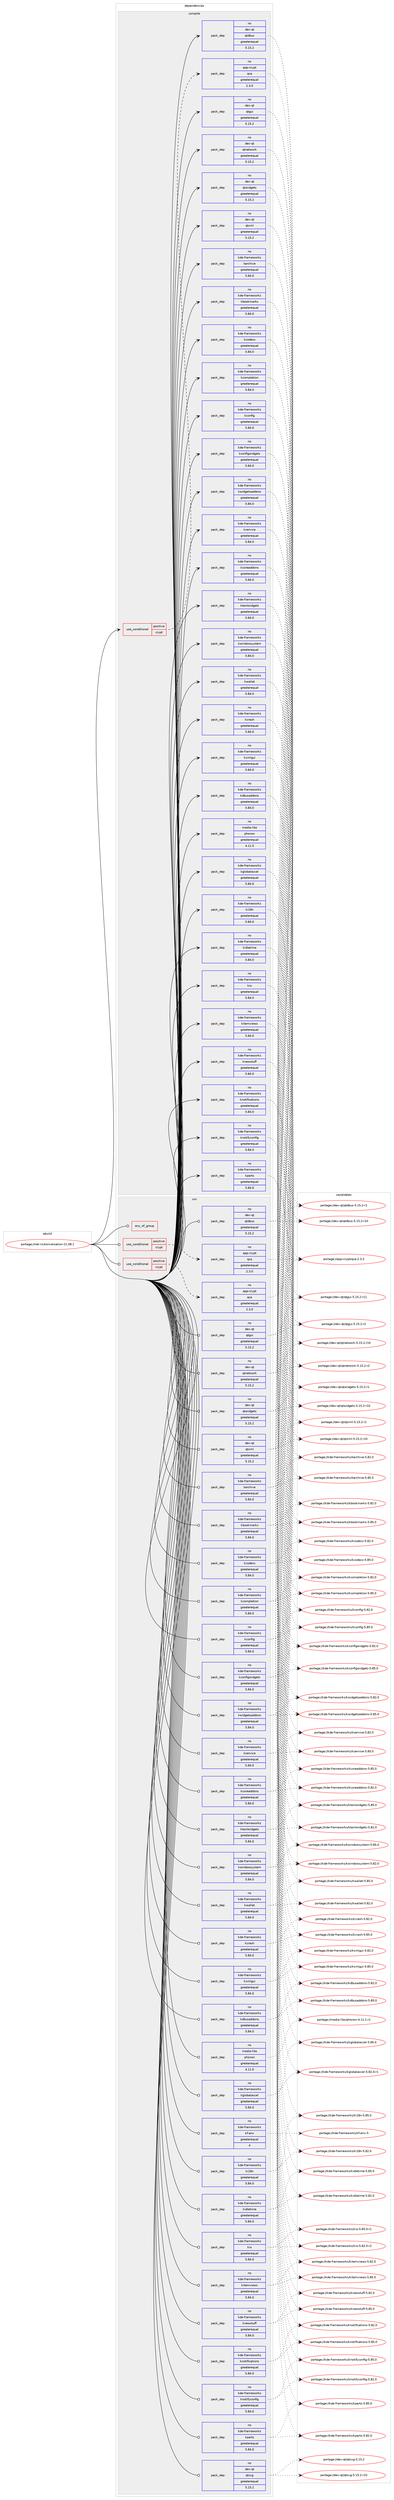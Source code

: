 digraph prolog {

# *************
# Graph options
# *************

newrank=true;
concentrate=true;
compound=true;
graph [rankdir=LR,fontname=Helvetica,fontsize=10,ranksep=1.5];#, ranksep=2.5, nodesep=0.2];
edge  [arrowhead=vee];
node  [fontname=Helvetica,fontsize=10];

# **********
# The ebuild
# **********

subgraph cluster_leftcol {
color=gray;
rank=same;
label=<<i>ebuild</i>>;
id [label="portage://net-irc/konversation-21.08.1", color=red, width=4, href="../net-irc/konversation-21.08.1.svg"];
}

# ****************
# The dependencies
# ****************

subgraph cluster_midcol {
color=gray;
label=<<i>dependencies</i>>;
subgraph cluster_compile {
fillcolor="#eeeeee";
style=filled;
label=<<i>compile</i>>;
subgraph cond23 {
dependency73 [label=<<TABLE BORDER="0" CELLBORDER="1" CELLSPACING="0" CELLPADDING="4"><TR><TD ROWSPAN="3" CELLPADDING="10">use_conditional</TD></TR><TR><TD>positive</TD></TR><TR><TD>crypt</TD></TR></TABLE>>, shape=none, color=red];
subgraph pack50 {
dependency74 [label=<<TABLE BORDER="0" CELLBORDER="1" CELLSPACING="0" CELLPADDING="4" WIDTH="220"><TR><TD ROWSPAN="6" CELLPADDING="30">pack_dep</TD></TR><TR><TD WIDTH="110">no</TD></TR><TR><TD>app-crypt</TD></TR><TR><TD>qca</TD></TR><TR><TD>greaterequal</TD></TR><TR><TD>2.3.0</TD></TR></TABLE>>, shape=none, color=blue];
}
dependency73:e -> dependency74:w [weight=20,style="dashed",arrowhead="vee"];
}
id:e -> dependency73:w [weight=20,style="solid",arrowhead="vee"];
# *** BEGIN UNKNOWN DEPENDENCY TYPE (TODO) ***
# id -> package_dependency(portage://net-irc/konversation-21.08.1,install,no,dev-qt,qtcore,none,[,,],[slot(5)],[])
# *** END UNKNOWN DEPENDENCY TYPE (TODO) ***

subgraph pack51 {
dependency75 [label=<<TABLE BORDER="0" CELLBORDER="1" CELLSPACING="0" CELLPADDING="4" WIDTH="220"><TR><TD ROWSPAN="6" CELLPADDING="30">pack_dep</TD></TR><TR><TD WIDTH="110">no</TD></TR><TR><TD>dev-qt</TD></TR><TR><TD>qtdbus</TD></TR><TR><TD>greaterequal</TD></TR><TR><TD>5.15.2</TD></TR></TABLE>>, shape=none, color=blue];
}
id:e -> dependency75:w [weight=20,style="solid",arrowhead="vee"];
subgraph pack52 {
dependency76 [label=<<TABLE BORDER="0" CELLBORDER="1" CELLSPACING="0" CELLPADDING="4" WIDTH="220"><TR><TD ROWSPAN="6" CELLPADDING="30">pack_dep</TD></TR><TR><TD WIDTH="110">no</TD></TR><TR><TD>dev-qt</TD></TR><TR><TD>qtgui</TD></TR><TR><TD>greaterequal</TD></TR><TR><TD>5.15.2</TD></TR></TABLE>>, shape=none, color=blue];
}
id:e -> dependency76:w [weight=20,style="solid",arrowhead="vee"];
subgraph pack53 {
dependency77 [label=<<TABLE BORDER="0" CELLBORDER="1" CELLSPACING="0" CELLPADDING="4" WIDTH="220"><TR><TD ROWSPAN="6" CELLPADDING="30">pack_dep</TD></TR><TR><TD WIDTH="110">no</TD></TR><TR><TD>dev-qt</TD></TR><TR><TD>qtnetwork</TD></TR><TR><TD>greaterequal</TD></TR><TR><TD>5.15.2</TD></TR></TABLE>>, shape=none, color=blue];
}
id:e -> dependency77:w [weight=20,style="solid",arrowhead="vee"];
subgraph pack54 {
dependency78 [label=<<TABLE BORDER="0" CELLBORDER="1" CELLSPACING="0" CELLPADDING="4" WIDTH="220"><TR><TD ROWSPAN="6" CELLPADDING="30">pack_dep</TD></TR><TR><TD WIDTH="110">no</TD></TR><TR><TD>dev-qt</TD></TR><TR><TD>qtwidgets</TD></TR><TR><TD>greaterequal</TD></TR><TR><TD>5.15.2</TD></TR></TABLE>>, shape=none, color=blue];
}
id:e -> dependency78:w [weight=20,style="solid",arrowhead="vee"];
subgraph pack55 {
dependency79 [label=<<TABLE BORDER="0" CELLBORDER="1" CELLSPACING="0" CELLPADDING="4" WIDTH="220"><TR><TD ROWSPAN="6" CELLPADDING="30">pack_dep</TD></TR><TR><TD WIDTH="110">no</TD></TR><TR><TD>dev-qt</TD></TR><TR><TD>qtxml</TD></TR><TR><TD>greaterequal</TD></TR><TR><TD>5.15.2</TD></TR></TABLE>>, shape=none, color=blue];
}
id:e -> dependency79:w [weight=20,style="solid",arrowhead="vee"];
subgraph pack56 {
dependency80 [label=<<TABLE BORDER="0" CELLBORDER="1" CELLSPACING="0" CELLPADDING="4" WIDTH="220"><TR><TD ROWSPAN="6" CELLPADDING="30">pack_dep</TD></TR><TR><TD WIDTH="110">no</TD></TR><TR><TD>kde-frameworks</TD></TR><TR><TD>karchive</TD></TR><TR><TD>greaterequal</TD></TR><TR><TD>5.84.0</TD></TR></TABLE>>, shape=none, color=blue];
}
id:e -> dependency80:w [weight=20,style="solid",arrowhead="vee"];
subgraph pack57 {
dependency81 [label=<<TABLE BORDER="0" CELLBORDER="1" CELLSPACING="0" CELLPADDING="4" WIDTH="220"><TR><TD ROWSPAN="6" CELLPADDING="30">pack_dep</TD></TR><TR><TD WIDTH="110">no</TD></TR><TR><TD>kde-frameworks</TD></TR><TR><TD>kbookmarks</TD></TR><TR><TD>greaterequal</TD></TR><TR><TD>5.84.0</TD></TR></TABLE>>, shape=none, color=blue];
}
id:e -> dependency81:w [weight=20,style="solid",arrowhead="vee"];
subgraph pack58 {
dependency82 [label=<<TABLE BORDER="0" CELLBORDER="1" CELLSPACING="0" CELLPADDING="4" WIDTH="220"><TR><TD ROWSPAN="6" CELLPADDING="30">pack_dep</TD></TR><TR><TD WIDTH="110">no</TD></TR><TR><TD>kde-frameworks</TD></TR><TR><TD>kcodecs</TD></TR><TR><TD>greaterequal</TD></TR><TR><TD>5.84.0</TD></TR></TABLE>>, shape=none, color=blue];
}
id:e -> dependency82:w [weight=20,style="solid",arrowhead="vee"];
subgraph pack59 {
dependency83 [label=<<TABLE BORDER="0" CELLBORDER="1" CELLSPACING="0" CELLPADDING="4" WIDTH="220"><TR><TD ROWSPAN="6" CELLPADDING="30">pack_dep</TD></TR><TR><TD WIDTH="110">no</TD></TR><TR><TD>kde-frameworks</TD></TR><TR><TD>kcompletion</TD></TR><TR><TD>greaterequal</TD></TR><TR><TD>5.84.0</TD></TR></TABLE>>, shape=none, color=blue];
}
id:e -> dependency83:w [weight=20,style="solid",arrowhead="vee"];
subgraph pack60 {
dependency84 [label=<<TABLE BORDER="0" CELLBORDER="1" CELLSPACING="0" CELLPADDING="4" WIDTH="220"><TR><TD ROWSPAN="6" CELLPADDING="30">pack_dep</TD></TR><TR><TD WIDTH="110">no</TD></TR><TR><TD>kde-frameworks</TD></TR><TR><TD>kconfig</TD></TR><TR><TD>greaterequal</TD></TR><TR><TD>5.84.0</TD></TR></TABLE>>, shape=none, color=blue];
}
id:e -> dependency84:w [weight=20,style="solid",arrowhead="vee"];
subgraph pack61 {
dependency85 [label=<<TABLE BORDER="0" CELLBORDER="1" CELLSPACING="0" CELLPADDING="4" WIDTH="220"><TR><TD ROWSPAN="6" CELLPADDING="30">pack_dep</TD></TR><TR><TD WIDTH="110">no</TD></TR><TR><TD>kde-frameworks</TD></TR><TR><TD>kconfigwidgets</TD></TR><TR><TD>greaterequal</TD></TR><TR><TD>5.84.0</TD></TR></TABLE>>, shape=none, color=blue];
}
id:e -> dependency85:w [weight=20,style="solid",arrowhead="vee"];
subgraph pack62 {
dependency86 [label=<<TABLE BORDER="0" CELLBORDER="1" CELLSPACING="0" CELLPADDING="4" WIDTH="220"><TR><TD ROWSPAN="6" CELLPADDING="30">pack_dep</TD></TR><TR><TD WIDTH="110">no</TD></TR><TR><TD>kde-frameworks</TD></TR><TR><TD>kcoreaddons</TD></TR><TR><TD>greaterequal</TD></TR><TR><TD>5.84.0</TD></TR></TABLE>>, shape=none, color=blue];
}
id:e -> dependency86:w [weight=20,style="solid",arrowhead="vee"];
subgraph pack63 {
dependency87 [label=<<TABLE BORDER="0" CELLBORDER="1" CELLSPACING="0" CELLPADDING="4" WIDTH="220"><TR><TD ROWSPAN="6" CELLPADDING="30">pack_dep</TD></TR><TR><TD WIDTH="110">no</TD></TR><TR><TD>kde-frameworks</TD></TR><TR><TD>kcrash</TD></TR><TR><TD>greaterequal</TD></TR><TR><TD>5.84.0</TD></TR></TABLE>>, shape=none, color=blue];
}
id:e -> dependency87:w [weight=20,style="solid",arrowhead="vee"];
subgraph pack64 {
dependency88 [label=<<TABLE BORDER="0" CELLBORDER="1" CELLSPACING="0" CELLPADDING="4" WIDTH="220"><TR><TD ROWSPAN="6" CELLPADDING="30">pack_dep</TD></TR><TR><TD WIDTH="110">no</TD></TR><TR><TD>kde-frameworks</TD></TR><TR><TD>kdbusaddons</TD></TR><TR><TD>greaterequal</TD></TR><TR><TD>5.84.0</TD></TR></TABLE>>, shape=none, color=blue];
}
id:e -> dependency88:w [weight=20,style="solid",arrowhead="vee"];
subgraph pack65 {
dependency89 [label=<<TABLE BORDER="0" CELLBORDER="1" CELLSPACING="0" CELLPADDING="4" WIDTH="220"><TR><TD ROWSPAN="6" CELLPADDING="30">pack_dep</TD></TR><TR><TD WIDTH="110">no</TD></TR><TR><TD>kde-frameworks</TD></TR><TR><TD>kglobalaccel</TD></TR><TR><TD>greaterequal</TD></TR><TR><TD>5.84.0</TD></TR></TABLE>>, shape=none, color=blue];
}
id:e -> dependency89:w [weight=20,style="solid",arrowhead="vee"];
subgraph pack66 {
dependency90 [label=<<TABLE BORDER="0" CELLBORDER="1" CELLSPACING="0" CELLPADDING="4" WIDTH="220"><TR><TD ROWSPAN="6" CELLPADDING="30">pack_dep</TD></TR><TR><TD WIDTH="110">no</TD></TR><TR><TD>kde-frameworks</TD></TR><TR><TD>ki18n</TD></TR><TR><TD>greaterequal</TD></TR><TR><TD>5.84.0</TD></TR></TABLE>>, shape=none, color=blue];
}
id:e -> dependency90:w [weight=20,style="solid",arrowhead="vee"];
subgraph pack67 {
dependency91 [label=<<TABLE BORDER="0" CELLBORDER="1" CELLSPACING="0" CELLPADDING="4" WIDTH="220"><TR><TD ROWSPAN="6" CELLPADDING="30">pack_dep</TD></TR><TR><TD WIDTH="110">no</TD></TR><TR><TD>kde-frameworks</TD></TR><TR><TD>kidletime</TD></TR><TR><TD>greaterequal</TD></TR><TR><TD>5.84.0</TD></TR></TABLE>>, shape=none, color=blue];
}
id:e -> dependency91:w [weight=20,style="solid",arrowhead="vee"];
subgraph pack68 {
dependency92 [label=<<TABLE BORDER="0" CELLBORDER="1" CELLSPACING="0" CELLPADDING="4" WIDTH="220"><TR><TD ROWSPAN="6" CELLPADDING="30">pack_dep</TD></TR><TR><TD WIDTH="110">no</TD></TR><TR><TD>kde-frameworks</TD></TR><TR><TD>kio</TD></TR><TR><TD>greaterequal</TD></TR><TR><TD>5.84.0</TD></TR></TABLE>>, shape=none, color=blue];
}
id:e -> dependency92:w [weight=20,style="solid",arrowhead="vee"];
subgraph pack69 {
dependency93 [label=<<TABLE BORDER="0" CELLBORDER="1" CELLSPACING="0" CELLPADDING="4" WIDTH="220"><TR><TD ROWSPAN="6" CELLPADDING="30">pack_dep</TD></TR><TR><TD WIDTH="110">no</TD></TR><TR><TD>kde-frameworks</TD></TR><TR><TD>kitemviews</TD></TR><TR><TD>greaterequal</TD></TR><TR><TD>5.84.0</TD></TR></TABLE>>, shape=none, color=blue];
}
id:e -> dependency93:w [weight=20,style="solid",arrowhead="vee"];
subgraph pack70 {
dependency94 [label=<<TABLE BORDER="0" CELLBORDER="1" CELLSPACING="0" CELLPADDING="4" WIDTH="220"><TR><TD ROWSPAN="6" CELLPADDING="30">pack_dep</TD></TR><TR><TD WIDTH="110">no</TD></TR><TR><TD>kde-frameworks</TD></TR><TR><TD>knewstuff</TD></TR><TR><TD>greaterequal</TD></TR><TR><TD>5.84.0</TD></TR></TABLE>>, shape=none, color=blue];
}
id:e -> dependency94:w [weight=20,style="solid",arrowhead="vee"];
subgraph pack71 {
dependency95 [label=<<TABLE BORDER="0" CELLBORDER="1" CELLSPACING="0" CELLPADDING="4" WIDTH="220"><TR><TD ROWSPAN="6" CELLPADDING="30">pack_dep</TD></TR><TR><TD WIDTH="110">no</TD></TR><TR><TD>kde-frameworks</TD></TR><TR><TD>knotifications</TD></TR><TR><TD>greaterequal</TD></TR><TR><TD>5.84.0</TD></TR></TABLE>>, shape=none, color=blue];
}
id:e -> dependency95:w [weight=20,style="solid",arrowhead="vee"];
subgraph pack72 {
dependency96 [label=<<TABLE BORDER="0" CELLBORDER="1" CELLSPACING="0" CELLPADDING="4" WIDTH="220"><TR><TD ROWSPAN="6" CELLPADDING="30">pack_dep</TD></TR><TR><TD WIDTH="110">no</TD></TR><TR><TD>kde-frameworks</TD></TR><TR><TD>knotifyconfig</TD></TR><TR><TD>greaterequal</TD></TR><TR><TD>5.84.0</TD></TR></TABLE>>, shape=none, color=blue];
}
id:e -> dependency96:w [weight=20,style="solid",arrowhead="vee"];
subgraph pack73 {
dependency97 [label=<<TABLE BORDER="0" CELLBORDER="1" CELLSPACING="0" CELLPADDING="4" WIDTH="220"><TR><TD ROWSPAN="6" CELLPADDING="30">pack_dep</TD></TR><TR><TD WIDTH="110">no</TD></TR><TR><TD>kde-frameworks</TD></TR><TR><TD>kparts</TD></TR><TR><TD>greaterequal</TD></TR><TR><TD>5.84.0</TD></TR></TABLE>>, shape=none, color=blue];
}
id:e -> dependency97:w [weight=20,style="solid",arrowhead="vee"];
subgraph pack74 {
dependency98 [label=<<TABLE BORDER="0" CELLBORDER="1" CELLSPACING="0" CELLPADDING="4" WIDTH="220"><TR><TD ROWSPAN="6" CELLPADDING="30">pack_dep</TD></TR><TR><TD WIDTH="110">no</TD></TR><TR><TD>kde-frameworks</TD></TR><TR><TD>kservice</TD></TR><TR><TD>greaterequal</TD></TR><TR><TD>5.84.0</TD></TR></TABLE>>, shape=none, color=blue];
}
id:e -> dependency98:w [weight=20,style="solid",arrowhead="vee"];
subgraph pack75 {
dependency99 [label=<<TABLE BORDER="0" CELLBORDER="1" CELLSPACING="0" CELLPADDING="4" WIDTH="220"><TR><TD ROWSPAN="6" CELLPADDING="30">pack_dep</TD></TR><TR><TD WIDTH="110">no</TD></TR><TR><TD>kde-frameworks</TD></TR><TR><TD>ktextwidgets</TD></TR><TR><TD>greaterequal</TD></TR><TR><TD>5.84.0</TD></TR></TABLE>>, shape=none, color=blue];
}
id:e -> dependency99:w [weight=20,style="solid",arrowhead="vee"];
subgraph pack76 {
dependency100 [label=<<TABLE BORDER="0" CELLBORDER="1" CELLSPACING="0" CELLPADDING="4" WIDTH="220"><TR><TD ROWSPAN="6" CELLPADDING="30">pack_dep</TD></TR><TR><TD WIDTH="110">no</TD></TR><TR><TD>kde-frameworks</TD></TR><TR><TD>kwallet</TD></TR><TR><TD>greaterequal</TD></TR><TR><TD>5.84.0</TD></TR></TABLE>>, shape=none, color=blue];
}
id:e -> dependency100:w [weight=20,style="solid",arrowhead="vee"];
subgraph pack77 {
dependency101 [label=<<TABLE BORDER="0" CELLBORDER="1" CELLSPACING="0" CELLPADDING="4" WIDTH="220"><TR><TD ROWSPAN="6" CELLPADDING="30">pack_dep</TD></TR><TR><TD WIDTH="110">no</TD></TR><TR><TD>kde-frameworks</TD></TR><TR><TD>kwidgetsaddons</TD></TR><TR><TD>greaterequal</TD></TR><TR><TD>5.84.0</TD></TR></TABLE>>, shape=none, color=blue];
}
id:e -> dependency101:w [weight=20,style="solid",arrowhead="vee"];
subgraph pack78 {
dependency102 [label=<<TABLE BORDER="0" CELLBORDER="1" CELLSPACING="0" CELLPADDING="4" WIDTH="220"><TR><TD ROWSPAN="6" CELLPADDING="30">pack_dep</TD></TR><TR><TD WIDTH="110">no</TD></TR><TR><TD>kde-frameworks</TD></TR><TR><TD>kwindowsystem</TD></TR><TR><TD>greaterequal</TD></TR><TR><TD>5.84.0</TD></TR></TABLE>>, shape=none, color=blue];
}
id:e -> dependency102:w [weight=20,style="solid",arrowhead="vee"];
subgraph pack79 {
dependency103 [label=<<TABLE BORDER="0" CELLBORDER="1" CELLSPACING="0" CELLPADDING="4" WIDTH="220"><TR><TD ROWSPAN="6" CELLPADDING="30">pack_dep</TD></TR><TR><TD WIDTH="110">no</TD></TR><TR><TD>kde-frameworks</TD></TR><TR><TD>kxmlgui</TD></TR><TR><TD>greaterequal</TD></TR><TR><TD>5.84.0</TD></TR></TABLE>>, shape=none, color=blue];
}
id:e -> dependency103:w [weight=20,style="solid",arrowhead="vee"];
subgraph pack80 {
dependency104 [label=<<TABLE BORDER="0" CELLBORDER="1" CELLSPACING="0" CELLPADDING="4" WIDTH="220"><TR><TD ROWSPAN="6" CELLPADDING="30">pack_dep</TD></TR><TR><TD WIDTH="110">no</TD></TR><TR><TD>media-libs</TD></TR><TR><TD>phonon</TD></TR><TR><TD>greaterequal</TD></TR><TR><TD>4.11.0</TD></TR></TABLE>>, shape=none, color=blue];
}
id:e -> dependency104:w [weight=20,style="solid",arrowhead="vee"];
}
subgraph cluster_compileandrun {
fillcolor="#eeeeee";
style=filled;
label=<<i>compile and run</i>>;
}
subgraph cluster_run {
fillcolor="#eeeeee";
style=filled;
label=<<i>run</i>>;
subgraph any2 {
dependency105 [label=<<TABLE BORDER="0" CELLBORDER="1" CELLSPACING="0" CELLPADDING="4"><TR><TD CELLPADDING="10">any_of_group</TD></TR></TABLE>>, shape=none, color=red];# *** BEGIN UNKNOWN DEPENDENCY TYPE (TODO) ***
# dependency105 -> package_dependency(portage://net-irc/konversation-21.08.1,run,no,kde-frameworks,breeze-icons,none,[,,],any_different_slot,[])
# *** END UNKNOWN DEPENDENCY TYPE (TODO) ***

# *** BEGIN UNKNOWN DEPENDENCY TYPE (TODO) ***
# dependency105 -> package_dependency(portage://net-irc/konversation-21.08.1,run,no,kde-frameworks,oxygen-icons,none,[,,],any_different_slot,[])
# *** END UNKNOWN DEPENDENCY TYPE (TODO) ***

}
id:e -> dependency105:w [weight=20,style="solid",arrowhead="odot"];
subgraph cond24 {
dependency106 [label=<<TABLE BORDER="0" CELLBORDER="1" CELLSPACING="0" CELLPADDING="4"><TR><TD ROWSPAN="3" CELLPADDING="10">use_conditional</TD></TR><TR><TD>positive</TD></TR><TR><TD>crypt</TD></TR></TABLE>>, shape=none, color=red];
subgraph pack81 {
dependency107 [label=<<TABLE BORDER="0" CELLBORDER="1" CELLSPACING="0" CELLPADDING="4" WIDTH="220"><TR><TD ROWSPAN="6" CELLPADDING="30">pack_dep</TD></TR><TR><TD WIDTH="110">no</TD></TR><TR><TD>app-crypt</TD></TR><TR><TD>qca</TD></TR><TR><TD>greaterequal</TD></TR><TR><TD>2.3.0</TD></TR></TABLE>>, shape=none, color=blue];
}
dependency106:e -> dependency107:w [weight=20,style="dashed",arrowhead="vee"];
}
id:e -> dependency106:w [weight=20,style="solid",arrowhead="odot"];
subgraph cond25 {
dependency108 [label=<<TABLE BORDER="0" CELLBORDER="1" CELLSPACING="0" CELLPADDING="4"><TR><TD ROWSPAN="3" CELLPADDING="10">use_conditional</TD></TR><TR><TD>positive</TD></TR><TR><TD>crypt</TD></TR></TABLE>>, shape=none, color=red];
subgraph pack82 {
dependency109 [label=<<TABLE BORDER="0" CELLBORDER="1" CELLSPACING="0" CELLPADDING="4" WIDTH="220"><TR><TD ROWSPAN="6" CELLPADDING="30">pack_dep</TD></TR><TR><TD WIDTH="110">no</TD></TR><TR><TD>app-crypt</TD></TR><TR><TD>qca</TD></TR><TR><TD>greaterequal</TD></TR><TR><TD>2.3.0</TD></TR></TABLE>>, shape=none, color=blue];
}
dependency108:e -> dependency109:w [weight=20,style="dashed",arrowhead="vee"];
}
id:e -> dependency108:w [weight=20,style="solid",arrowhead="odot"];
# *** BEGIN UNKNOWN DEPENDENCY TYPE (TODO) ***
# id -> package_dependency(portage://net-irc/konversation-21.08.1,run,no,dev-qt,qtcore,none,[,,],[slot(5)],[])
# *** END UNKNOWN DEPENDENCY TYPE (TODO) ***

subgraph pack83 {
dependency110 [label=<<TABLE BORDER="0" CELLBORDER="1" CELLSPACING="0" CELLPADDING="4" WIDTH="220"><TR><TD ROWSPAN="6" CELLPADDING="30">pack_dep</TD></TR><TR><TD WIDTH="110">no</TD></TR><TR><TD>dev-qt</TD></TR><TR><TD>qtdbus</TD></TR><TR><TD>greaterequal</TD></TR><TR><TD>5.15.2</TD></TR></TABLE>>, shape=none, color=blue];
}
id:e -> dependency110:w [weight=20,style="solid",arrowhead="odot"];
subgraph pack84 {
dependency111 [label=<<TABLE BORDER="0" CELLBORDER="1" CELLSPACING="0" CELLPADDING="4" WIDTH="220"><TR><TD ROWSPAN="6" CELLPADDING="30">pack_dep</TD></TR><TR><TD WIDTH="110">no</TD></TR><TR><TD>dev-qt</TD></TR><TR><TD>qtgui</TD></TR><TR><TD>greaterequal</TD></TR><TR><TD>5.15.2</TD></TR></TABLE>>, shape=none, color=blue];
}
id:e -> dependency111:w [weight=20,style="solid",arrowhead="odot"];
subgraph pack85 {
dependency112 [label=<<TABLE BORDER="0" CELLBORDER="1" CELLSPACING="0" CELLPADDING="4" WIDTH="220"><TR><TD ROWSPAN="6" CELLPADDING="30">pack_dep</TD></TR><TR><TD WIDTH="110">no</TD></TR><TR><TD>dev-qt</TD></TR><TR><TD>qtnetwork</TD></TR><TR><TD>greaterequal</TD></TR><TR><TD>5.15.2</TD></TR></TABLE>>, shape=none, color=blue];
}
id:e -> dependency112:w [weight=20,style="solid",arrowhead="odot"];
subgraph pack86 {
dependency113 [label=<<TABLE BORDER="0" CELLBORDER="1" CELLSPACING="0" CELLPADDING="4" WIDTH="220"><TR><TD ROWSPAN="6" CELLPADDING="30">pack_dep</TD></TR><TR><TD WIDTH="110">no</TD></TR><TR><TD>dev-qt</TD></TR><TR><TD>qtsvg</TD></TR><TR><TD>greaterequal</TD></TR><TR><TD>5.15.2</TD></TR></TABLE>>, shape=none, color=blue];
}
id:e -> dependency113:w [weight=20,style="solid",arrowhead="odot"];
subgraph pack87 {
dependency114 [label=<<TABLE BORDER="0" CELLBORDER="1" CELLSPACING="0" CELLPADDING="4" WIDTH="220"><TR><TD ROWSPAN="6" CELLPADDING="30">pack_dep</TD></TR><TR><TD WIDTH="110">no</TD></TR><TR><TD>dev-qt</TD></TR><TR><TD>qtwidgets</TD></TR><TR><TD>greaterequal</TD></TR><TR><TD>5.15.2</TD></TR></TABLE>>, shape=none, color=blue];
}
id:e -> dependency114:w [weight=20,style="solid",arrowhead="odot"];
subgraph pack88 {
dependency115 [label=<<TABLE BORDER="0" CELLBORDER="1" CELLSPACING="0" CELLPADDING="4" WIDTH="220"><TR><TD ROWSPAN="6" CELLPADDING="30">pack_dep</TD></TR><TR><TD WIDTH="110">no</TD></TR><TR><TD>dev-qt</TD></TR><TR><TD>qtxml</TD></TR><TR><TD>greaterequal</TD></TR><TR><TD>5.15.2</TD></TR></TABLE>>, shape=none, color=blue];
}
id:e -> dependency115:w [weight=20,style="solid",arrowhead="odot"];
subgraph pack89 {
dependency116 [label=<<TABLE BORDER="0" CELLBORDER="1" CELLSPACING="0" CELLPADDING="4" WIDTH="220"><TR><TD ROWSPAN="6" CELLPADDING="30">pack_dep</TD></TR><TR><TD WIDTH="110">no</TD></TR><TR><TD>kde-frameworks</TD></TR><TR><TD>karchive</TD></TR><TR><TD>greaterequal</TD></TR><TR><TD>5.84.0</TD></TR></TABLE>>, shape=none, color=blue];
}
id:e -> dependency116:w [weight=20,style="solid",arrowhead="odot"];
subgraph pack90 {
dependency117 [label=<<TABLE BORDER="0" CELLBORDER="1" CELLSPACING="0" CELLPADDING="4" WIDTH="220"><TR><TD ROWSPAN="6" CELLPADDING="30">pack_dep</TD></TR><TR><TD WIDTH="110">no</TD></TR><TR><TD>kde-frameworks</TD></TR><TR><TD>kbookmarks</TD></TR><TR><TD>greaterequal</TD></TR><TR><TD>5.84.0</TD></TR></TABLE>>, shape=none, color=blue];
}
id:e -> dependency117:w [weight=20,style="solid",arrowhead="odot"];
subgraph pack91 {
dependency118 [label=<<TABLE BORDER="0" CELLBORDER="1" CELLSPACING="0" CELLPADDING="4" WIDTH="220"><TR><TD ROWSPAN="6" CELLPADDING="30">pack_dep</TD></TR><TR><TD WIDTH="110">no</TD></TR><TR><TD>kde-frameworks</TD></TR><TR><TD>kcodecs</TD></TR><TR><TD>greaterequal</TD></TR><TR><TD>5.84.0</TD></TR></TABLE>>, shape=none, color=blue];
}
id:e -> dependency118:w [weight=20,style="solid",arrowhead="odot"];
subgraph pack92 {
dependency119 [label=<<TABLE BORDER="0" CELLBORDER="1" CELLSPACING="0" CELLPADDING="4" WIDTH="220"><TR><TD ROWSPAN="6" CELLPADDING="30">pack_dep</TD></TR><TR><TD WIDTH="110">no</TD></TR><TR><TD>kde-frameworks</TD></TR><TR><TD>kcompletion</TD></TR><TR><TD>greaterequal</TD></TR><TR><TD>5.84.0</TD></TR></TABLE>>, shape=none, color=blue];
}
id:e -> dependency119:w [weight=20,style="solid",arrowhead="odot"];
subgraph pack93 {
dependency120 [label=<<TABLE BORDER="0" CELLBORDER="1" CELLSPACING="0" CELLPADDING="4" WIDTH="220"><TR><TD ROWSPAN="6" CELLPADDING="30">pack_dep</TD></TR><TR><TD WIDTH="110">no</TD></TR><TR><TD>kde-frameworks</TD></TR><TR><TD>kconfig</TD></TR><TR><TD>greaterequal</TD></TR><TR><TD>5.84.0</TD></TR></TABLE>>, shape=none, color=blue];
}
id:e -> dependency120:w [weight=20,style="solid",arrowhead="odot"];
subgraph pack94 {
dependency121 [label=<<TABLE BORDER="0" CELLBORDER="1" CELLSPACING="0" CELLPADDING="4" WIDTH="220"><TR><TD ROWSPAN="6" CELLPADDING="30">pack_dep</TD></TR><TR><TD WIDTH="110">no</TD></TR><TR><TD>kde-frameworks</TD></TR><TR><TD>kconfigwidgets</TD></TR><TR><TD>greaterequal</TD></TR><TR><TD>5.84.0</TD></TR></TABLE>>, shape=none, color=blue];
}
id:e -> dependency121:w [weight=20,style="solid",arrowhead="odot"];
subgraph pack95 {
dependency122 [label=<<TABLE BORDER="0" CELLBORDER="1" CELLSPACING="0" CELLPADDING="4" WIDTH="220"><TR><TD ROWSPAN="6" CELLPADDING="30">pack_dep</TD></TR><TR><TD WIDTH="110">no</TD></TR><TR><TD>kde-frameworks</TD></TR><TR><TD>kcoreaddons</TD></TR><TR><TD>greaterequal</TD></TR><TR><TD>5.84.0</TD></TR></TABLE>>, shape=none, color=blue];
}
id:e -> dependency122:w [weight=20,style="solid",arrowhead="odot"];
subgraph pack96 {
dependency123 [label=<<TABLE BORDER="0" CELLBORDER="1" CELLSPACING="0" CELLPADDING="4" WIDTH="220"><TR><TD ROWSPAN="6" CELLPADDING="30">pack_dep</TD></TR><TR><TD WIDTH="110">no</TD></TR><TR><TD>kde-frameworks</TD></TR><TR><TD>kcrash</TD></TR><TR><TD>greaterequal</TD></TR><TR><TD>5.84.0</TD></TR></TABLE>>, shape=none, color=blue];
}
id:e -> dependency123:w [weight=20,style="solid",arrowhead="odot"];
subgraph pack97 {
dependency124 [label=<<TABLE BORDER="0" CELLBORDER="1" CELLSPACING="0" CELLPADDING="4" WIDTH="220"><TR><TD ROWSPAN="6" CELLPADDING="30">pack_dep</TD></TR><TR><TD WIDTH="110">no</TD></TR><TR><TD>kde-frameworks</TD></TR><TR><TD>kdbusaddons</TD></TR><TR><TD>greaterequal</TD></TR><TR><TD>5.84.0</TD></TR></TABLE>>, shape=none, color=blue];
}
id:e -> dependency124:w [weight=20,style="solid",arrowhead="odot"];
subgraph pack98 {
dependency125 [label=<<TABLE BORDER="0" CELLBORDER="1" CELLSPACING="0" CELLPADDING="4" WIDTH="220"><TR><TD ROWSPAN="6" CELLPADDING="30">pack_dep</TD></TR><TR><TD WIDTH="110">no</TD></TR><TR><TD>kde-frameworks</TD></TR><TR><TD>kf-env</TD></TR><TR><TD>greaterequal</TD></TR><TR><TD>4</TD></TR></TABLE>>, shape=none, color=blue];
}
id:e -> dependency125:w [weight=20,style="solid",arrowhead="odot"];
subgraph pack99 {
dependency126 [label=<<TABLE BORDER="0" CELLBORDER="1" CELLSPACING="0" CELLPADDING="4" WIDTH="220"><TR><TD ROWSPAN="6" CELLPADDING="30">pack_dep</TD></TR><TR><TD WIDTH="110">no</TD></TR><TR><TD>kde-frameworks</TD></TR><TR><TD>kglobalaccel</TD></TR><TR><TD>greaterequal</TD></TR><TR><TD>5.84.0</TD></TR></TABLE>>, shape=none, color=blue];
}
id:e -> dependency126:w [weight=20,style="solid",arrowhead="odot"];
subgraph pack100 {
dependency127 [label=<<TABLE BORDER="0" CELLBORDER="1" CELLSPACING="0" CELLPADDING="4" WIDTH="220"><TR><TD ROWSPAN="6" CELLPADDING="30">pack_dep</TD></TR><TR><TD WIDTH="110">no</TD></TR><TR><TD>kde-frameworks</TD></TR><TR><TD>ki18n</TD></TR><TR><TD>greaterequal</TD></TR><TR><TD>5.84.0</TD></TR></TABLE>>, shape=none, color=blue];
}
id:e -> dependency127:w [weight=20,style="solid",arrowhead="odot"];
subgraph pack101 {
dependency128 [label=<<TABLE BORDER="0" CELLBORDER="1" CELLSPACING="0" CELLPADDING="4" WIDTH="220"><TR><TD ROWSPAN="6" CELLPADDING="30">pack_dep</TD></TR><TR><TD WIDTH="110">no</TD></TR><TR><TD>kde-frameworks</TD></TR><TR><TD>kidletime</TD></TR><TR><TD>greaterequal</TD></TR><TR><TD>5.84.0</TD></TR></TABLE>>, shape=none, color=blue];
}
id:e -> dependency128:w [weight=20,style="solid",arrowhead="odot"];
subgraph pack102 {
dependency129 [label=<<TABLE BORDER="0" CELLBORDER="1" CELLSPACING="0" CELLPADDING="4" WIDTH="220"><TR><TD ROWSPAN="6" CELLPADDING="30">pack_dep</TD></TR><TR><TD WIDTH="110">no</TD></TR><TR><TD>kde-frameworks</TD></TR><TR><TD>kio</TD></TR><TR><TD>greaterequal</TD></TR><TR><TD>5.84.0</TD></TR></TABLE>>, shape=none, color=blue];
}
id:e -> dependency129:w [weight=20,style="solid",arrowhead="odot"];
subgraph pack103 {
dependency130 [label=<<TABLE BORDER="0" CELLBORDER="1" CELLSPACING="0" CELLPADDING="4" WIDTH="220"><TR><TD ROWSPAN="6" CELLPADDING="30">pack_dep</TD></TR><TR><TD WIDTH="110">no</TD></TR><TR><TD>kde-frameworks</TD></TR><TR><TD>kitemviews</TD></TR><TR><TD>greaterequal</TD></TR><TR><TD>5.84.0</TD></TR></TABLE>>, shape=none, color=blue];
}
id:e -> dependency130:w [weight=20,style="solid",arrowhead="odot"];
subgraph pack104 {
dependency131 [label=<<TABLE BORDER="0" CELLBORDER="1" CELLSPACING="0" CELLPADDING="4" WIDTH="220"><TR><TD ROWSPAN="6" CELLPADDING="30">pack_dep</TD></TR><TR><TD WIDTH="110">no</TD></TR><TR><TD>kde-frameworks</TD></TR><TR><TD>knewstuff</TD></TR><TR><TD>greaterequal</TD></TR><TR><TD>5.84.0</TD></TR></TABLE>>, shape=none, color=blue];
}
id:e -> dependency131:w [weight=20,style="solid",arrowhead="odot"];
subgraph pack105 {
dependency132 [label=<<TABLE BORDER="0" CELLBORDER="1" CELLSPACING="0" CELLPADDING="4" WIDTH="220"><TR><TD ROWSPAN="6" CELLPADDING="30">pack_dep</TD></TR><TR><TD WIDTH="110">no</TD></TR><TR><TD>kde-frameworks</TD></TR><TR><TD>knotifications</TD></TR><TR><TD>greaterequal</TD></TR><TR><TD>5.84.0</TD></TR></TABLE>>, shape=none, color=blue];
}
id:e -> dependency132:w [weight=20,style="solid",arrowhead="odot"];
subgraph pack106 {
dependency133 [label=<<TABLE BORDER="0" CELLBORDER="1" CELLSPACING="0" CELLPADDING="4" WIDTH="220"><TR><TD ROWSPAN="6" CELLPADDING="30">pack_dep</TD></TR><TR><TD WIDTH="110">no</TD></TR><TR><TD>kde-frameworks</TD></TR><TR><TD>knotifyconfig</TD></TR><TR><TD>greaterequal</TD></TR><TR><TD>5.84.0</TD></TR></TABLE>>, shape=none, color=blue];
}
id:e -> dependency133:w [weight=20,style="solid",arrowhead="odot"];
subgraph pack107 {
dependency134 [label=<<TABLE BORDER="0" CELLBORDER="1" CELLSPACING="0" CELLPADDING="4" WIDTH="220"><TR><TD ROWSPAN="6" CELLPADDING="30">pack_dep</TD></TR><TR><TD WIDTH="110">no</TD></TR><TR><TD>kde-frameworks</TD></TR><TR><TD>kparts</TD></TR><TR><TD>greaterequal</TD></TR><TR><TD>5.84.0</TD></TR></TABLE>>, shape=none, color=blue];
}
id:e -> dependency134:w [weight=20,style="solid",arrowhead="odot"];
subgraph pack108 {
dependency135 [label=<<TABLE BORDER="0" CELLBORDER="1" CELLSPACING="0" CELLPADDING="4" WIDTH="220"><TR><TD ROWSPAN="6" CELLPADDING="30">pack_dep</TD></TR><TR><TD WIDTH="110">no</TD></TR><TR><TD>kde-frameworks</TD></TR><TR><TD>kservice</TD></TR><TR><TD>greaterequal</TD></TR><TR><TD>5.84.0</TD></TR></TABLE>>, shape=none, color=blue];
}
id:e -> dependency135:w [weight=20,style="solid",arrowhead="odot"];
subgraph pack109 {
dependency136 [label=<<TABLE BORDER="0" CELLBORDER="1" CELLSPACING="0" CELLPADDING="4" WIDTH="220"><TR><TD ROWSPAN="6" CELLPADDING="30">pack_dep</TD></TR><TR><TD WIDTH="110">no</TD></TR><TR><TD>kde-frameworks</TD></TR><TR><TD>ktextwidgets</TD></TR><TR><TD>greaterequal</TD></TR><TR><TD>5.84.0</TD></TR></TABLE>>, shape=none, color=blue];
}
id:e -> dependency136:w [weight=20,style="solid",arrowhead="odot"];
subgraph pack110 {
dependency137 [label=<<TABLE BORDER="0" CELLBORDER="1" CELLSPACING="0" CELLPADDING="4" WIDTH="220"><TR><TD ROWSPAN="6" CELLPADDING="30">pack_dep</TD></TR><TR><TD WIDTH="110">no</TD></TR><TR><TD>kde-frameworks</TD></TR><TR><TD>kwallet</TD></TR><TR><TD>greaterequal</TD></TR><TR><TD>5.84.0</TD></TR></TABLE>>, shape=none, color=blue];
}
id:e -> dependency137:w [weight=20,style="solid",arrowhead="odot"];
subgraph pack111 {
dependency138 [label=<<TABLE BORDER="0" CELLBORDER="1" CELLSPACING="0" CELLPADDING="4" WIDTH="220"><TR><TD ROWSPAN="6" CELLPADDING="30">pack_dep</TD></TR><TR><TD WIDTH="110">no</TD></TR><TR><TD>kde-frameworks</TD></TR><TR><TD>kwidgetsaddons</TD></TR><TR><TD>greaterequal</TD></TR><TR><TD>5.84.0</TD></TR></TABLE>>, shape=none, color=blue];
}
id:e -> dependency138:w [weight=20,style="solid",arrowhead="odot"];
subgraph pack112 {
dependency139 [label=<<TABLE BORDER="0" CELLBORDER="1" CELLSPACING="0" CELLPADDING="4" WIDTH="220"><TR><TD ROWSPAN="6" CELLPADDING="30">pack_dep</TD></TR><TR><TD WIDTH="110">no</TD></TR><TR><TD>kde-frameworks</TD></TR><TR><TD>kwindowsystem</TD></TR><TR><TD>greaterequal</TD></TR><TR><TD>5.84.0</TD></TR></TABLE>>, shape=none, color=blue];
}
id:e -> dependency139:w [weight=20,style="solid",arrowhead="odot"];
subgraph pack113 {
dependency140 [label=<<TABLE BORDER="0" CELLBORDER="1" CELLSPACING="0" CELLPADDING="4" WIDTH="220"><TR><TD ROWSPAN="6" CELLPADDING="30">pack_dep</TD></TR><TR><TD WIDTH="110">no</TD></TR><TR><TD>kde-frameworks</TD></TR><TR><TD>kxmlgui</TD></TR><TR><TD>greaterequal</TD></TR><TR><TD>5.84.0</TD></TR></TABLE>>, shape=none, color=blue];
}
id:e -> dependency140:w [weight=20,style="solid",arrowhead="odot"];
subgraph pack114 {
dependency141 [label=<<TABLE BORDER="0" CELLBORDER="1" CELLSPACING="0" CELLPADDING="4" WIDTH="220"><TR><TD ROWSPAN="6" CELLPADDING="30">pack_dep</TD></TR><TR><TD WIDTH="110">no</TD></TR><TR><TD>media-libs</TD></TR><TR><TD>phonon</TD></TR><TR><TD>greaterequal</TD></TR><TR><TD>4.11.0</TD></TR></TABLE>>, shape=none, color=blue];
}
id:e -> dependency141:w [weight=20,style="solid",arrowhead="odot"];
}
}

# **************
# The candidates
# **************

subgraph cluster_choices {
rank=same;
color=gray;
label=<<i>candidates</i>>;

subgraph choice50 {
color=black;
nodesep=1;
choice971121124599114121112116471139997455046514651 [label="portage://app-crypt/qca-2.3.3", color=red, width=4,href="../app-crypt/qca-2.3.3.svg"];
dependency74:e -> choice971121124599114121112116471139997455046514651:w [style=dotted,weight="100"];
}
subgraph choice51 {
color=black;
nodesep=1;
choice100101118451131164711311610098117115455346495346504511449 [label="portage://dev-qt/qtdbus-5.15.2-r1", color=red, width=4,href="../dev-qt/qtdbus-5.15.2-r1.svg"];
choice10010111845113116471131161009811711545534649534650451144948 [label="portage://dev-qt/qtdbus-5.15.2-r10", color=red, width=4,href="../dev-qt/qtdbus-5.15.2-r10.svg"];
dependency75:e -> choice100101118451131164711311610098117115455346495346504511449:w [style=dotted,weight="100"];
dependency75:e -> choice10010111845113116471131161009811711545534649534650451144948:w [style=dotted,weight="100"];
}
subgraph choice52 {
color=black;
nodesep=1;
choice100101118451131164711311610311710545534649534650451144949 [label="portage://dev-qt/qtgui-5.15.2-r11", color=red, width=4,href="../dev-qt/qtgui-5.15.2-r11.svg"];
choice1001011184511311647113116103117105455346495346504511450 [label="portage://dev-qt/qtgui-5.15.2-r2", color=red, width=4,href="../dev-qt/qtgui-5.15.2-r2.svg"];
dependency76:e -> choice100101118451131164711311610311710545534649534650451144949:w [style=dotted,weight="100"];
dependency76:e -> choice1001011184511311647113116103117105455346495346504511450:w [style=dotted,weight="100"];
}
subgraph choice53 {
color=black;
nodesep=1;
choice100101118451131164711311611010111611911111410745534649534650451144948 [label="portage://dev-qt/qtnetwork-5.15.2-r10", color=red, width=4,href="../dev-qt/qtnetwork-5.15.2-r10.svg"];
choice1001011184511311647113116110101116119111114107455346495346504511450 [label="portage://dev-qt/qtnetwork-5.15.2-r2", color=red, width=4,href="../dev-qt/qtnetwork-5.15.2-r2.svg"];
dependency77:e -> choice100101118451131164711311611010111611911111410745534649534650451144948:w [style=dotted,weight="100"];
dependency77:e -> choice1001011184511311647113116110101116119111114107455346495346504511450:w [style=dotted,weight="100"];
}
subgraph choice54 {
color=black;
nodesep=1;
choice1001011184511311647113116119105100103101116115455346495346504511449 [label="portage://dev-qt/qtwidgets-5.15.2-r1", color=red, width=4,href="../dev-qt/qtwidgets-5.15.2-r1.svg"];
choice100101118451131164711311611910510010310111611545534649534650451144948 [label="portage://dev-qt/qtwidgets-5.15.2-r10", color=red, width=4,href="../dev-qt/qtwidgets-5.15.2-r10.svg"];
dependency78:e -> choice1001011184511311647113116119105100103101116115455346495346504511449:w [style=dotted,weight="100"];
dependency78:e -> choice100101118451131164711311611910510010310111611545534649534650451144948:w [style=dotted,weight="100"];
}
subgraph choice55 {
color=black;
nodesep=1;
choice1001011184511311647113116120109108455346495346504511449 [label="portage://dev-qt/qtxml-5.15.2-r1", color=red, width=4,href="../dev-qt/qtxml-5.15.2-r1.svg"];
choice100101118451131164711311612010910845534649534650451144948 [label="portage://dev-qt/qtxml-5.15.2-r10", color=red, width=4,href="../dev-qt/qtxml-5.15.2-r10.svg"];
dependency79:e -> choice1001011184511311647113116120109108455346495346504511449:w [style=dotted,weight="100"];
dependency79:e -> choice100101118451131164711311612010910845534649534650451144948:w [style=dotted,weight="100"];
}
subgraph choice56 {
color=black;
nodesep=1;
choice107100101451021149710910111911111410711547107971149910410511810145534656504648 [label="portage://kde-frameworks/karchive-5.82.0", color=red, width=4,href="../kde-frameworks/karchive-5.82.0.svg"];
choice107100101451021149710910111911111410711547107971149910410511810145534656534648 [label="portage://kde-frameworks/karchive-5.85.0", color=red, width=4,href="../kde-frameworks/karchive-5.85.0.svg"];
dependency80:e -> choice107100101451021149710910111911111410711547107971149910410511810145534656504648:w [style=dotted,weight="100"];
dependency80:e -> choice107100101451021149710910111911111410711547107971149910410511810145534656534648:w [style=dotted,weight="100"];
}
subgraph choice57 {
color=black;
nodesep=1;
choice107100101451021149710910111911111410711547107981111111071099711410711545534656504648 [label="portage://kde-frameworks/kbookmarks-5.82.0", color=red, width=4,href="../kde-frameworks/kbookmarks-5.82.0.svg"];
choice107100101451021149710910111911111410711547107981111111071099711410711545534656534648 [label="portage://kde-frameworks/kbookmarks-5.85.0", color=red, width=4,href="../kde-frameworks/kbookmarks-5.85.0.svg"];
dependency81:e -> choice107100101451021149710910111911111410711547107981111111071099711410711545534656504648:w [style=dotted,weight="100"];
dependency81:e -> choice107100101451021149710910111911111410711547107981111111071099711410711545534656534648:w [style=dotted,weight="100"];
}
subgraph choice58 {
color=black;
nodesep=1;
choice107100101451021149710910111911111410711547107991111001019911545534656504648 [label="portage://kde-frameworks/kcodecs-5.82.0", color=red, width=4,href="../kde-frameworks/kcodecs-5.82.0.svg"];
choice107100101451021149710910111911111410711547107991111001019911545534656534648 [label="portage://kde-frameworks/kcodecs-5.85.0", color=red, width=4,href="../kde-frameworks/kcodecs-5.85.0.svg"];
dependency82:e -> choice107100101451021149710910111911111410711547107991111001019911545534656504648:w [style=dotted,weight="100"];
dependency82:e -> choice107100101451021149710910111911111410711547107991111001019911545534656534648:w [style=dotted,weight="100"];
}
subgraph choice59 {
color=black;
nodesep=1;
choice1071001014510211497109101119111114107115471079911110911210810111610511111045534656504648 [label="portage://kde-frameworks/kcompletion-5.82.0", color=red, width=4,href="../kde-frameworks/kcompletion-5.82.0.svg"];
choice1071001014510211497109101119111114107115471079911110911210810111610511111045534656534648 [label="portage://kde-frameworks/kcompletion-5.85.0", color=red, width=4,href="../kde-frameworks/kcompletion-5.85.0.svg"];
dependency83:e -> choice1071001014510211497109101119111114107115471079911110911210810111610511111045534656504648:w [style=dotted,weight="100"];
dependency83:e -> choice1071001014510211497109101119111114107115471079911110911210810111610511111045534656534648:w [style=dotted,weight="100"];
}
subgraph choice60 {
color=black;
nodesep=1;
choice1071001014510211497109101119111114107115471079911111010210510345534656504648 [label="portage://kde-frameworks/kconfig-5.82.0", color=red, width=4,href="../kde-frameworks/kconfig-5.82.0.svg"];
choice1071001014510211497109101119111114107115471079911111010210510345534656534648 [label="portage://kde-frameworks/kconfig-5.85.0", color=red, width=4,href="../kde-frameworks/kconfig-5.85.0.svg"];
dependency84:e -> choice1071001014510211497109101119111114107115471079911111010210510345534656504648:w [style=dotted,weight="100"];
dependency84:e -> choice1071001014510211497109101119111114107115471079911111010210510345534656534648:w [style=dotted,weight="100"];
}
subgraph choice61 {
color=black;
nodesep=1;
choice1071001014510211497109101119111114107115471079911111010210510311910510010310111611545534656504648 [label="portage://kde-frameworks/kconfigwidgets-5.82.0", color=red, width=4,href="../kde-frameworks/kconfigwidgets-5.82.0.svg"];
choice1071001014510211497109101119111114107115471079911111010210510311910510010310111611545534656534648 [label="portage://kde-frameworks/kconfigwidgets-5.85.0", color=red, width=4,href="../kde-frameworks/kconfigwidgets-5.85.0.svg"];
dependency85:e -> choice1071001014510211497109101119111114107115471079911111010210510311910510010310111611545534656504648:w [style=dotted,weight="100"];
dependency85:e -> choice1071001014510211497109101119111114107115471079911111010210510311910510010310111611545534656534648:w [style=dotted,weight="100"];
}
subgraph choice62 {
color=black;
nodesep=1;
choice107100101451021149710910111911111410711547107991111141019710010011111011545534656504648 [label="portage://kde-frameworks/kcoreaddons-5.82.0", color=red, width=4,href="../kde-frameworks/kcoreaddons-5.82.0.svg"];
choice107100101451021149710910111911111410711547107991111141019710010011111011545534656534648 [label="portage://kde-frameworks/kcoreaddons-5.85.0", color=red, width=4,href="../kde-frameworks/kcoreaddons-5.85.0.svg"];
dependency86:e -> choice107100101451021149710910111911111410711547107991111141019710010011111011545534656504648:w [style=dotted,weight="100"];
dependency86:e -> choice107100101451021149710910111911111410711547107991111141019710010011111011545534656534648:w [style=dotted,weight="100"];
}
subgraph choice63 {
color=black;
nodesep=1;
choice107100101451021149710910111911111410711547107991149711510445534656504648 [label="portage://kde-frameworks/kcrash-5.82.0", color=red, width=4,href="../kde-frameworks/kcrash-5.82.0.svg"];
choice107100101451021149710910111911111410711547107991149711510445534656534648 [label="portage://kde-frameworks/kcrash-5.85.0", color=red, width=4,href="../kde-frameworks/kcrash-5.85.0.svg"];
dependency87:e -> choice107100101451021149710910111911111410711547107991149711510445534656504648:w [style=dotted,weight="100"];
dependency87:e -> choice107100101451021149710910111911111410711547107991149711510445534656534648:w [style=dotted,weight="100"];
}
subgraph choice64 {
color=black;
nodesep=1;
choice107100101451021149710910111911111410711547107100981171159710010011111011545534656504648 [label="portage://kde-frameworks/kdbusaddons-5.82.0", color=red, width=4,href="../kde-frameworks/kdbusaddons-5.82.0.svg"];
choice107100101451021149710910111911111410711547107100981171159710010011111011545534656534648 [label="portage://kde-frameworks/kdbusaddons-5.85.0", color=red, width=4,href="../kde-frameworks/kdbusaddons-5.85.0.svg"];
dependency88:e -> choice107100101451021149710910111911111410711547107100981171159710010011111011545534656504648:w [style=dotted,weight="100"];
dependency88:e -> choice107100101451021149710910111911111410711547107100981171159710010011111011545534656534648:w [style=dotted,weight="100"];
}
subgraph choice65 {
color=black;
nodesep=1;
choice1071001014510211497109101119111114107115471071031081119897108979999101108455346565046484511449 [label="portage://kde-frameworks/kglobalaccel-5.82.0-r1", color=red, width=4,href="../kde-frameworks/kglobalaccel-5.82.0-r1.svg"];
choice107100101451021149710910111911111410711547107103108111989710897999910110845534656534648 [label="portage://kde-frameworks/kglobalaccel-5.85.0", color=red, width=4,href="../kde-frameworks/kglobalaccel-5.85.0.svg"];
dependency89:e -> choice1071001014510211497109101119111114107115471071031081119897108979999101108455346565046484511449:w [style=dotted,weight="100"];
dependency89:e -> choice107100101451021149710910111911111410711547107103108111989710897999910110845534656534648:w [style=dotted,weight="100"];
}
subgraph choice66 {
color=black;
nodesep=1;
choice107100101451021149710910111911111410711547107105495611045534656504648 [label="portage://kde-frameworks/ki18n-5.82.0", color=red, width=4,href="../kde-frameworks/ki18n-5.82.0.svg"];
choice107100101451021149710910111911111410711547107105495611045534656534648 [label="portage://kde-frameworks/ki18n-5.85.0", color=red, width=4,href="../kde-frameworks/ki18n-5.85.0.svg"];
dependency90:e -> choice107100101451021149710910111911111410711547107105495611045534656504648:w [style=dotted,weight="100"];
dependency90:e -> choice107100101451021149710910111911111410711547107105495611045534656534648:w [style=dotted,weight="100"];
}
subgraph choice67 {
color=black;
nodesep=1;
choice10710010145102114971091011191111141071154710710510010810111610510910145534656504648 [label="portage://kde-frameworks/kidletime-5.82.0", color=red, width=4,href="../kde-frameworks/kidletime-5.82.0.svg"];
choice10710010145102114971091011191111141071154710710510010810111610510910145534656534648 [label="portage://kde-frameworks/kidletime-5.85.0", color=red, width=4,href="../kde-frameworks/kidletime-5.85.0.svg"];
dependency91:e -> choice10710010145102114971091011191111141071154710710510010810111610510910145534656504648:w [style=dotted,weight="100"];
dependency91:e -> choice10710010145102114971091011191111141071154710710510010810111610510910145534656534648:w [style=dotted,weight="100"];
}
subgraph choice68 {
color=black;
nodesep=1;
choice107100101451021149710910111911111410711547107105111455346565046484511450 [label="portage://kde-frameworks/kio-5.82.0-r2", color=red, width=4,href="../kde-frameworks/kio-5.82.0-r2.svg"];
choice107100101451021149710910111911111410711547107105111455346565346484511449 [label="portage://kde-frameworks/kio-5.85.0-r1", color=red, width=4,href="../kde-frameworks/kio-5.85.0-r1.svg"];
dependency92:e -> choice107100101451021149710910111911111410711547107105111455346565046484511450:w [style=dotted,weight="100"];
dependency92:e -> choice107100101451021149710910111911111410711547107105111455346565346484511449:w [style=dotted,weight="100"];
}
subgraph choice69 {
color=black;
nodesep=1;
choice10710010145102114971091011191111141071154710710511610110911810510111911545534656504648 [label="portage://kde-frameworks/kitemviews-5.82.0", color=red, width=4,href="../kde-frameworks/kitemviews-5.82.0.svg"];
choice10710010145102114971091011191111141071154710710511610110911810510111911545534656534648 [label="portage://kde-frameworks/kitemviews-5.85.0", color=red, width=4,href="../kde-frameworks/kitemviews-5.85.0.svg"];
dependency93:e -> choice10710010145102114971091011191111141071154710710511610110911810510111911545534656504648:w [style=dotted,weight="100"];
dependency93:e -> choice10710010145102114971091011191111141071154710710511610110911810510111911545534656534648:w [style=dotted,weight="100"];
}
subgraph choice70 {
color=black;
nodesep=1;
choice10710010145102114971091011191111141071154710711010111911511611710210245534656504648 [label="portage://kde-frameworks/knewstuff-5.82.0", color=red, width=4,href="../kde-frameworks/knewstuff-5.82.0.svg"];
choice10710010145102114971091011191111141071154710711010111911511611710210245534656534648 [label="portage://kde-frameworks/knewstuff-5.85.0", color=red, width=4,href="../kde-frameworks/knewstuff-5.85.0.svg"];
dependency94:e -> choice10710010145102114971091011191111141071154710711010111911511611710210245534656504648:w [style=dotted,weight="100"];
dependency94:e -> choice10710010145102114971091011191111141071154710711010111911511611710210245534656534648:w [style=dotted,weight="100"];
}
subgraph choice71 {
color=black;
nodesep=1;
choice107100101451021149710910111911111410711547107110111116105102105999711610511111011545534656504648 [label="portage://kde-frameworks/knotifications-5.82.0", color=red, width=4,href="../kde-frameworks/knotifications-5.82.0.svg"];
choice107100101451021149710910111911111410711547107110111116105102105999711610511111011545534656534648 [label="portage://kde-frameworks/knotifications-5.85.0", color=red, width=4,href="../kde-frameworks/knotifications-5.85.0.svg"];
dependency95:e -> choice107100101451021149710910111911111410711547107110111116105102105999711610511111011545534656504648:w [style=dotted,weight="100"];
dependency95:e -> choice107100101451021149710910111911111410711547107110111116105102105999711610511111011545534656534648:w [style=dotted,weight="100"];
}
subgraph choice72 {
color=black;
nodesep=1;
choice1071001014510211497109101119111114107115471071101111161051021219911111010210510345534656504648 [label="portage://kde-frameworks/knotifyconfig-5.82.0", color=red, width=4,href="../kde-frameworks/knotifyconfig-5.82.0.svg"];
choice1071001014510211497109101119111114107115471071101111161051021219911111010210510345534656534648 [label="portage://kde-frameworks/knotifyconfig-5.85.0", color=red, width=4,href="../kde-frameworks/knotifyconfig-5.85.0.svg"];
dependency96:e -> choice1071001014510211497109101119111114107115471071101111161051021219911111010210510345534656504648:w [style=dotted,weight="100"];
dependency96:e -> choice1071001014510211497109101119111114107115471071101111161051021219911111010210510345534656534648:w [style=dotted,weight="100"];
}
subgraph choice73 {
color=black;
nodesep=1;
choice1071001014510211497109101119111114107115471071129711411611545534656504648 [label="portage://kde-frameworks/kparts-5.82.0", color=red, width=4,href="../kde-frameworks/kparts-5.82.0.svg"];
choice1071001014510211497109101119111114107115471071129711411611545534656534648 [label="portage://kde-frameworks/kparts-5.85.0", color=red, width=4,href="../kde-frameworks/kparts-5.85.0.svg"];
dependency97:e -> choice1071001014510211497109101119111114107115471071129711411611545534656504648:w [style=dotted,weight="100"];
dependency97:e -> choice1071001014510211497109101119111114107115471071129711411611545534656534648:w [style=dotted,weight="100"];
}
subgraph choice74 {
color=black;
nodesep=1;
choice1071001014510211497109101119111114107115471071151011141181059910145534656504648 [label="portage://kde-frameworks/kservice-5.82.0", color=red, width=4,href="../kde-frameworks/kservice-5.82.0.svg"];
choice1071001014510211497109101119111114107115471071151011141181059910145534656534648 [label="portage://kde-frameworks/kservice-5.85.0", color=red, width=4,href="../kde-frameworks/kservice-5.85.0.svg"];
dependency98:e -> choice1071001014510211497109101119111114107115471071151011141181059910145534656504648:w [style=dotted,weight="100"];
dependency98:e -> choice1071001014510211497109101119111114107115471071151011141181059910145534656534648:w [style=dotted,weight="100"];
}
subgraph choice75 {
color=black;
nodesep=1;
choice10710010145102114971091011191111141071154710711610112011611910510010310111611545534656504648 [label="portage://kde-frameworks/ktextwidgets-5.82.0", color=red, width=4,href="../kde-frameworks/ktextwidgets-5.82.0.svg"];
choice10710010145102114971091011191111141071154710711610112011611910510010310111611545534656534648 [label="portage://kde-frameworks/ktextwidgets-5.85.0", color=red, width=4,href="../kde-frameworks/ktextwidgets-5.85.0.svg"];
dependency99:e -> choice10710010145102114971091011191111141071154710711610112011611910510010310111611545534656504648:w [style=dotted,weight="100"];
dependency99:e -> choice10710010145102114971091011191111141071154710711610112011611910510010310111611545534656534648:w [style=dotted,weight="100"];
}
subgraph choice76 {
color=black;
nodesep=1;
choice1071001014510211497109101119111114107115471071199710810810111645534656504648 [label="portage://kde-frameworks/kwallet-5.82.0", color=red, width=4,href="../kde-frameworks/kwallet-5.82.0.svg"];
choice1071001014510211497109101119111114107115471071199710810810111645534656534648 [label="portage://kde-frameworks/kwallet-5.85.0", color=red, width=4,href="../kde-frameworks/kwallet-5.85.0.svg"];
dependency100:e -> choice1071001014510211497109101119111114107115471071199710810810111645534656504648:w [style=dotted,weight="100"];
dependency100:e -> choice1071001014510211497109101119111114107115471071199710810810111645534656534648:w [style=dotted,weight="100"];
}
subgraph choice77 {
color=black;
nodesep=1;
choice1071001014510211497109101119111114107115471071191051001031011161159710010011111011545534656504648 [label="portage://kde-frameworks/kwidgetsaddons-5.82.0", color=red, width=4,href="../kde-frameworks/kwidgetsaddons-5.82.0.svg"];
choice1071001014510211497109101119111114107115471071191051001031011161159710010011111011545534656534648 [label="portage://kde-frameworks/kwidgetsaddons-5.85.0", color=red, width=4,href="../kde-frameworks/kwidgetsaddons-5.85.0.svg"];
dependency101:e -> choice1071001014510211497109101119111114107115471071191051001031011161159710010011111011545534656504648:w [style=dotted,weight="100"];
dependency101:e -> choice1071001014510211497109101119111114107115471071191051001031011161159710010011111011545534656534648:w [style=dotted,weight="100"];
}
subgraph choice78 {
color=black;
nodesep=1;
choice10710010145102114971091011191111141071154710711910511010011111911512111511610110945534656504648 [label="portage://kde-frameworks/kwindowsystem-5.82.0", color=red, width=4,href="../kde-frameworks/kwindowsystem-5.82.0.svg"];
choice10710010145102114971091011191111141071154710711910511010011111911512111511610110945534656534648 [label="portage://kde-frameworks/kwindowsystem-5.85.0", color=red, width=4,href="../kde-frameworks/kwindowsystem-5.85.0.svg"];
dependency102:e -> choice10710010145102114971091011191111141071154710711910511010011111911512111511610110945534656504648:w [style=dotted,weight="100"];
dependency102:e -> choice10710010145102114971091011191111141071154710711910511010011111911512111511610110945534656534648:w [style=dotted,weight="100"];
}
subgraph choice79 {
color=black;
nodesep=1;
choice10710010145102114971091011191111141071154710712010910810311710545534656504648 [label="portage://kde-frameworks/kxmlgui-5.82.0", color=red, width=4,href="../kde-frameworks/kxmlgui-5.82.0.svg"];
choice10710010145102114971091011191111141071154710712010910810311710545534656534648 [label="portage://kde-frameworks/kxmlgui-5.85.0", color=red, width=4,href="../kde-frameworks/kxmlgui-5.85.0.svg"];
dependency103:e -> choice10710010145102114971091011191111141071154710712010910810311710545534656504648:w [style=dotted,weight="100"];
dependency103:e -> choice10710010145102114971091011191111141071154710712010910810311710545534656534648:w [style=dotted,weight="100"];
}
subgraph choice80 {
color=black;
nodesep=1;
choice10910110010597451081059811547112104111110111110455246494946494511449 [label="portage://media-libs/phonon-4.11.1-r1", color=red, width=4,href="../media-libs/phonon-4.11.1-r1.svg"];
dependency104:e -> choice10910110010597451081059811547112104111110111110455246494946494511449:w [style=dotted,weight="100"];
}
subgraph choice81 {
color=black;
nodesep=1;
choice971121124599114121112116471139997455046514651 [label="portage://app-crypt/qca-2.3.3", color=red, width=4,href="../app-crypt/qca-2.3.3.svg"];
dependency107:e -> choice971121124599114121112116471139997455046514651:w [style=dotted,weight="100"];
}
subgraph choice82 {
color=black;
nodesep=1;
choice971121124599114121112116471139997455046514651 [label="portage://app-crypt/qca-2.3.3", color=red, width=4,href="../app-crypt/qca-2.3.3.svg"];
dependency109:e -> choice971121124599114121112116471139997455046514651:w [style=dotted,weight="100"];
}
subgraph choice83 {
color=black;
nodesep=1;
choice100101118451131164711311610098117115455346495346504511449 [label="portage://dev-qt/qtdbus-5.15.2-r1", color=red, width=4,href="../dev-qt/qtdbus-5.15.2-r1.svg"];
choice10010111845113116471131161009811711545534649534650451144948 [label="portage://dev-qt/qtdbus-5.15.2-r10", color=red, width=4,href="../dev-qt/qtdbus-5.15.2-r10.svg"];
dependency110:e -> choice100101118451131164711311610098117115455346495346504511449:w [style=dotted,weight="100"];
dependency110:e -> choice10010111845113116471131161009811711545534649534650451144948:w [style=dotted,weight="100"];
}
subgraph choice84 {
color=black;
nodesep=1;
choice100101118451131164711311610311710545534649534650451144949 [label="portage://dev-qt/qtgui-5.15.2-r11", color=red, width=4,href="../dev-qt/qtgui-5.15.2-r11.svg"];
choice1001011184511311647113116103117105455346495346504511450 [label="portage://dev-qt/qtgui-5.15.2-r2", color=red, width=4,href="../dev-qt/qtgui-5.15.2-r2.svg"];
dependency111:e -> choice100101118451131164711311610311710545534649534650451144949:w [style=dotted,weight="100"];
dependency111:e -> choice1001011184511311647113116103117105455346495346504511450:w [style=dotted,weight="100"];
}
subgraph choice85 {
color=black;
nodesep=1;
choice100101118451131164711311611010111611911111410745534649534650451144948 [label="portage://dev-qt/qtnetwork-5.15.2-r10", color=red, width=4,href="../dev-qt/qtnetwork-5.15.2-r10.svg"];
choice1001011184511311647113116110101116119111114107455346495346504511450 [label="portage://dev-qt/qtnetwork-5.15.2-r2", color=red, width=4,href="../dev-qt/qtnetwork-5.15.2-r2.svg"];
dependency112:e -> choice100101118451131164711311611010111611911111410745534649534650451144948:w [style=dotted,weight="100"];
dependency112:e -> choice1001011184511311647113116110101116119111114107455346495346504511450:w [style=dotted,weight="100"];
}
subgraph choice86 {
color=black;
nodesep=1;
choice100101118451131164711311611511810345534649534650 [label="portage://dev-qt/qtsvg-5.15.2", color=red, width=4,href="../dev-qt/qtsvg-5.15.2.svg"];
choice100101118451131164711311611511810345534649534650451144948 [label="portage://dev-qt/qtsvg-5.15.2-r10", color=red, width=4,href="../dev-qt/qtsvg-5.15.2-r10.svg"];
dependency113:e -> choice100101118451131164711311611511810345534649534650:w [style=dotted,weight="100"];
dependency113:e -> choice100101118451131164711311611511810345534649534650451144948:w [style=dotted,weight="100"];
}
subgraph choice87 {
color=black;
nodesep=1;
choice1001011184511311647113116119105100103101116115455346495346504511449 [label="portage://dev-qt/qtwidgets-5.15.2-r1", color=red, width=4,href="../dev-qt/qtwidgets-5.15.2-r1.svg"];
choice100101118451131164711311611910510010310111611545534649534650451144948 [label="portage://dev-qt/qtwidgets-5.15.2-r10", color=red, width=4,href="../dev-qt/qtwidgets-5.15.2-r10.svg"];
dependency114:e -> choice1001011184511311647113116119105100103101116115455346495346504511449:w [style=dotted,weight="100"];
dependency114:e -> choice100101118451131164711311611910510010310111611545534649534650451144948:w [style=dotted,weight="100"];
}
subgraph choice88 {
color=black;
nodesep=1;
choice1001011184511311647113116120109108455346495346504511449 [label="portage://dev-qt/qtxml-5.15.2-r1", color=red, width=4,href="../dev-qt/qtxml-5.15.2-r1.svg"];
choice100101118451131164711311612010910845534649534650451144948 [label="portage://dev-qt/qtxml-5.15.2-r10", color=red, width=4,href="../dev-qt/qtxml-5.15.2-r10.svg"];
dependency115:e -> choice1001011184511311647113116120109108455346495346504511449:w [style=dotted,weight="100"];
dependency115:e -> choice100101118451131164711311612010910845534649534650451144948:w [style=dotted,weight="100"];
}
subgraph choice89 {
color=black;
nodesep=1;
choice107100101451021149710910111911111410711547107971149910410511810145534656504648 [label="portage://kde-frameworks/karchive-5.82.0", color=red, width=4,href="../kde-frameworks/karchive-5.82.0.svg"];
choice107100101451021149710910111911111410711547107971149910410511810145534656534648 [label="portage://kde-frameworks/karchive-5.85.0", color=red, width=4,href="../kde-frameworks/karchive-5.85.0.svg"];
dependency116:e -> choice107100101451021149710910111911111410711547107971149910410511810145534656504648:w [style=dotted,weight="100"];
dependency116:e -> choice107100101451021149710910111911111410711547107971149910410511810145534656534648:w [style=dotted,weight="100"];
}
subgraph choice90 {
color=black;
nodesep=1;
choice107100101451021149710910111911111410711547107981111111071099711410711545534656504648 [label="portage://kde-frameworks/kbookmarks-5.82.0", color=red, width=4,href="../kde-frameworks/kbookmarks-5.82.0.svg"];
choice107100101451021149710910111911111410711547107981111111071099711410711545534656534648 [label="portage://kde-frameworks/kbookmarks-5.85.0", color=red, width=4,href="../kde-frameworks/kbookmarks-5.85.0.svg"];
dependency117:e -> choice107100101451021149710910111911111410711547107981111111071099711410711545534656504648:w [style=dotted,weight="100"];
dependency117:e -> choice107100101451021149710910111911111410711547107981111111071099711410711545534656534648:w [style=dotted,weight="100"];
}
subgraph choice91 {
color=black;
nodesep=1;
choice107100101451021149710910111911111410711547107991111001019911545534656504648 [label="portage://kde-frameworks/kcodecs-5.82.0", color=red, width=4,href="../kde-frameworks/kcodecs-5.82.0.svg"];
choice107100101451021149710910111911111410711547107991111001019911545534656534648 [label="portage://kde-frameworks/kcodecs-5.85.0", color=red, width=4,href="../kde-frameworks/kcodecs-5.85.0.svg"];
dependency118:e -> choice107100101451021149710910111911111410711547107991111001019911545534656504648:w [style=dotted,weight="100"];
dependency118:e -> choice107100101451021149710910111911111410711547107991111001019911545534656534648:w [style=dotted,weight="100"];
}
subgraph choice92 {
color=black;
nodesep=1;
choice1071001014510211497109101119111114107115471079911110911210810111610511111045534656504648 [label="portage://kde-frameworks/kcompletion-5.82.0", color=red, width=4,href="../kde-frameworks/kcompletion-5.82.0.svg"];
choice1071001014510211497109101119111114107115471079911110911210810111610511111045534656534648 [label="portage://kde-frameworks/kcompletion-5.85.0", color=red, width=4,href="../kde-frameworks/kcompletion-5.85.0.svg"];
dependency119:e -> choice1071001014510211497109101119111114107115471079911110911210810111610511111045534656504648:w [style=dotted,weight="100"];
dependency119:e -> choice1071001014510211497109101119111114107115471079911110911210810111610511111045534656534648:w [style=dotted,weight="100"];
}
subgraph choice93 {
color=black;
nodesep=1;
choice1071001014510211497109101119111114107115471079911111010210510345534656504648 [label="portage://kde-frameworks/kconfig-5.82.0", color=red, width=4,href="../kde-frameworks/kconfig-5.82.0.svg"];
choice1071001014510211497109101119111114107115471079911111010210510345534656534648 [label="portage://kde-frameworks/kconfig-5.85.0", color=red, width=4,href="../kde-frameworks/kconfig-5.85.0.svg"];
dependency120:e -> choice1071001014510211497109101119111114107115471079911111010210510345534656504648:w [style=dotted,weight="100"];
dependency120:e -> choice1071001014510211497109101119111114107115471079911111010210510345534656534648:w [style=dotted,weight="100"];
}
subgraph choice94 {
color=black;
nodesep=1;
choice1071001014510211497109101119111114107115471079911111010210510311910510010310111611545534656504648 [label="portage://kde-frameworks/kconfigwidgets-5.82.0", color=red, width=4,href="../kde-frameworks/kconfigwidgets-5.82.0.svg"];
choice1071001014510211497109101119111114107115471079911111010210510311910510010310111611545534656534648 [label="portage://kde-frameworks/kconfigwidgets-5.85.0", color=red, width=4,href="../kde-frameworks/kconfigwidgets-5.85.0.svg"];
dependency121:e -> choice1071001014510211497109101119111114107115471079911111010210510311910510010310111611545534656504648:w [style=dotted,weight="100"];
dependency121:e -> choice1071001014510211497109101119111114107115471079911111010210510311910510010310111611545534656534648:w [style=dotted,weight="100"];
}
subgraph choice95 {
color=black;
nodesep=1;
choice107100101451021149710910111911111410711547107991111141019710010011111011545534656504648 [label="portage://kde-frameworks/kcoreaddons-5.82.0", color=red, width=4,href="../kde-frameworks/kcoreaddons-5.82.0.svg"];
choice107100101451021149710910111911111410711547107991111141019710010011111011545534656534648 [label="portage://kde-frameworks/kcoreaddons-5.85.0", color=red, width=4,href="../kde-frameworks/kcoreaddons-5.85.0.svg"];
dependency122:e -> choice107100101451021149710910111911111410711547107991111141019710010011111011545534656504648:w [style=dotted,weight="100"];
dependency122:e -> choice107100101451021149710910111911111410711547107991111141019710010011111011545534656534648:w [style=dotted,weight="100"];
}
subgraph choice96 {
color=black;
nodesep=1;
choice107100101451021149710910111911111410711547107991149711510445534656504648 [label="portage://kde-frameworks/kcrash-5.82.0", color=red, width=4,href="../kde-frameworks/kcrash-5.82.0.svg"];
choice107100101451021149710910111911111410711547107991149711510445534656534648 [label="portage://kde-frameworks/kcrash-5.85.0", color=red, width=4,href="../kde-frameworks/kcrash-5.85.0.svg"];
dependency123:e -> choice107100101451021149710910111911111410711547107991149711510445534656504648:w [style=dotted,weight="100"];
dependency123:e -> choice107100101451021149710910111911111410711547107991149711510445534656534648:w [style=dotted,weight="100"];
}
subgraph choice97 {
color=black;
nodesep=1;
choice107100101451021149710910111911111410711547107100981171159710010011111011545534656504648 [label="portage://kde-frameworks/kdbusaddons-5.82.0", color=red, width=4,href="../kde-frameworks/kdbusaddons-5.82.0.svg"];
choice107100101451021149710910111911111410711547107100981171159710010011111011545534656534648 [label="portage://kde-frameworks/kdbusaddons-5.85.0", color=red, width=4,href="../kde-frameworks/kdbusaddons-5.85.0.svg"];
dependency124:e -> choice107100101451021149710910111911111410711547107100981171159710010011111011545534656504648:w [style=dotted,weight="100"];
dependency124:e -> choice107100101451021149710910111911111410711547107100981171159710010011111011545534656534648:w [style=dotted,weight="100"];
}
subgraph choice98 {
color=black;
nodesep=1;
choice107100101451021149710910111911111410711547107102451011101184553 [label="portage://kde-frameworks/kf-env-5", color=red, width=4,href="../kde-frameworks/kf-env-5.svg"];
dependency125:e -> choice107100101451021149710910111911111410711547107102451011101184553:w [style=dotted,weight="100"];
}
subgraph choice99 {
color=black;
nodesep=1;
choice1071001014510211497109101119111114107115471071031081119897108979999101108455346565046484511449 [label="portage://kde-frameworks/kglobalaccel-5.82.0-r1", color=red, width=4,href="../kde-frameworks/kglobalaccel-5.82.0-r1.svg"];
choice107100101451021149710910111911111410711547107103108111989710897999910110845534656534648 [label="portage://kde-frameworks/kglobalaccel-5.85.0", color=red, width=4,href="../kde-frameworks/kglobalaccel-5.85.0.svg"];
dependency126:e -> choice1071001014510211497109101119111114107115471071031081119897108979999101108455346565046484511449:w [style=dotted,weight="100"];
dependency126:e -> choice107100101451021149710910111911111410711547107103108111989710897999910110845534656534648:w [style=dotted,weight="100"];
}
subgraph choice100 {
color=black;
nodesep=1;
choice107100101451021149710910111911111410711547107105495611045534656504648 [label="portage://kde-frameworks/ki18n-5.82.0", color=red, width=4,href="../kde-frameworks/ki18n-5.82.0.svg"];
choice107100101451021149710910111911111410711547107105495611045534656534648 [label="portage://kde-frameworks/ki18n-5.85.0", color=red, width=4,href="../kde-frameworks/ki18n-5.85.0.svg"];
dependency127:e -> choice107100101451021149710910111911111410711547107105495611045534656504648:w [style=dotted,weight="100"];
dependency127:e -> choice107100101451021149710910111911111410711547107105495611045534656534648:w [style=dotted,weight="100"];
}
subgraph choice101 {
color=black;
nodesep=1;
choice10710010145102114971091011191111141071154710710510010810111610510910145534656504648 [label="portage://kde-frameworks/kidletime-5.82.0", color=red, width=4,href="../kde-frameworks/kidletime-5.82.0.svg"];
choice10710010145102114971091011191111141071154710710510010810111610510910145534656534648 [label="portage://kde-frameworks/kidletime-5.85.0", color=red, width=4,href="../kde-frameworks/kidletime-5.85.0.svg"];
dependency128:e -> choice10710010145102114971091011191111141071154710710510010810111610510910145534656504648:w [style=dotted,weight="100"];
dependency128:e -> choice10710010145102114971091011191111141071154710710510010810111610510910145534656534648:w [style=dotted,weight="100"];
}
subgraph choice102 {
color=black;
nodesep=1;
choice107100101451021149710910111911111410711547107105111455346565046484511450 [label="portage://kde-frameworks/kio-5.82.0-r2", color=red, width=4,href="../kde-frameworks/kio-5.82.0-r2.svg"];
choice107100101451021149710910111911111410711547107105111455346565346484511449 [label="portage://kde-frameworks/kio-5.85.0-r1", color=red, width=4,href="../kde-frameworks/kio-5.85.0-r1.svg"];
dependency129:e -> choice107100101451021149710910111911111410711547107105111455346565046484511450:w [style=dotted,weight="100"];
dependency129:e -> choice107100101451021149710910111911111410711547107105111455346565346484511449:w [style=dotted,weight="100"];
}
subgraph choice103 {
color=black;
nodesep=1;
choice10710010145102114971091011191111141071154710710511610110911810510111911545534656504648 [label="portage://kde-frameworks/kitemviews-5.82.0", color=red, width=4,href="../kde-frameworks/kitemviews-5.82.0.svg"];
choice10710010145102114971091011191111141071154710710511610110911810510111911545534656534648 [label="portage://kde-frameworks/kitemviews-5.85.0", color=red, width=4,href="../kde-frameworks/kitemviews-5.85.0.svg"];
dependency130:e -> choice10710010145102114971091011191111141071154710710511610110911810510111911545534656504648:w [style=dotted,weight="100"];
dependency130:e -> choice10710010145102114971091011191111141071154710710511610110911810510111911545534656534648:w [style=dotted,weight="100"];
}
subgraph choice104 {
color=black;
nodesep=1;
choice10710010145102114971091011191111141071154710711010111911511611710210245534656504648 [label="portage://kde-frameworks/knewstuff-5.82.0", color=red, width=4,href="../kde-frameworks/knewstuff-5.82.0.svg"];
choice10710010145102114971091011191111141071154710711010111911511611710210245534656534648 [label="portage://kde-frameworks/knewstuff-5.85.0", color=red, width=4,href="../kde-frameworks/knewstuff-5.85.0.svg"];
dependency131:e -> choice10710010145102114971091011191111141071154710711010111911511611710210245534656504648:w [style=dotted,weight="100"];
dependency131:e -> choice10710010145102114971091011191111141071154710711010111911511611710210245534656534648:w [style=dotted,weight="100"];
}
subgraph choice105 {
color=black;
nodesep=1;
choice107100101451021149710910111911111410711547107110111116105102105999711610511111011545534656504648 [label="portage://kde-frameworks/knotifications-5.82.0", color=red, width=4,href="../kde-frameworks/knotifications-5.82.0.svg"];
choice107100101451021149710910111911111410711547107110111116105102105999711610511111011545534656534648 [label="portage://kde-frameworks/knotifications-5.85.0", color=red, width=4,href="../kde-frameworks/knotifications-5.85.0.svg"];
dependency132:e -> choice107100101451021149710910111911111410711547107110111116105102105999711610511111011545534656504648:w [style=dotted,weight="100"];
dependency132:e -> choice107100101451021149710910111911111410711547107110111116105102105999711610511111011545534656534648:w [style=dotted,weight="100"];
}
subgraph choice106 {
color=black;
nodesep=1;
choice1071001014510211497109101119111114107115471071101111161051021219911111010210510345534656504648 [label="portage://kde-frameworks/knotifyconfig-5.82.0", color=red, width=4,href="../kde-frameworks/knotifyconfig-5.82.0.svg"];
choice1071001014510211497109101119111114107115471071101111161051021219911111010210510345534656534648 [label="portage://kde-frameworks/knotifyconfig-5.85.0", color=red, width=4,href="../kde-frameworks/knotifyconfig-5.85.0.svg"];
dependency133:e -> choice1071001014510211497109101119111114107115471071101111161051021219911111010210510345534656504648:w [style=dotted,weight="100"];
dependency133:e -> choice1071001014510211497109101119111114107115471071101111161051021219911111010210510345534656534648:w [style=dotted,weight="100"];
}
subgraph choice107 {
color=black;
nodesep=1;
choice1071001014510211497109101119111114107115471071129711411611545534656504648 [label="portage://kde-frameworks/kparts-5.82.0", color=red, width=4,href="../kde-frameworks/kparts-5.82.0.svg"];
choice1071001014510211497109101119111114107115471071129711411611545534656534648 [label="portage://kde-frameworks/kparts-5.85.0", color=red, width=4,href="../kde-frameworks/kparts-5.85.0.svg"];
dependency134:e -> choice1071001014510211497109101119111114107115471071129711411611545534656504648:w [style=dotted,weight="100"];
dependency134:e -> choice1071001014510211497109101119111114107115471071129711411611545534656534648:w [style=dotted,weight="100"];
}
subgraph choice108 {
color=black;
nodesep=1;
choice1071001014510211497109101119111114107115471071151011141181059910145534656504648 [label="portage://kde-frameworks/kservice-5.82.0", color=red, width=4,href="../kde-frameworks/kservice-5.82.0.svg"];
choice1071001014510211497109101119111114107115471071151011141181059910145534656534648 [label="portage://kde-frameworks/kservice-5.85.0", color=red, width=4,href="../kde-frameworks/kservice-5.85.0.svg"];
dependency135:e -> choice1071001014510211497109101119111114107115471071151011141181059910145534656504648:w [style=dotted,weight="100"];
dependency135:e -> choice1071001014510211497109101119111114107115471071151011141181059910145534656534648:w [style=dotted,weight="100"];
}
subgraph choice109 {
color=black;
nodesep=1;
choice10710010145102114971091011191111141071154710711610112011611910510010310111611545534656504648 [label="portage://kde-frameworks/ktextwidgets-5.82.0", color=red, width=4,href="../kde-frameworks/ktextwidgets-5.82.0.svg"];
choice10710010145102114971091011191111141071154710711610112011611910510010310111611545534656534648 [label="portage://kde-frameworks/ktextwidgets-5.85.0", color=red, width=4,href="../kde-frameworks/ktextwidgets-5.85.0.svg"];
dependency136:e -> choice10710010145102114971091011191111141071154710711610112011611910510010310111611545534656504648:w [style=dotted,weight="100"];
dependency136:e -> choice10710010145102114971091011191111141071154710711610112011611910510010310111611545534656534648:w [style=dotted,weight="100"];
}
subgraph choice110 {
color=black;
nodesep=1;
choice1071001014510211497109101119111114107115471071199710810810111645534656504648 [label="portage://kde-frameworks/kwallet-5.82.0", color=red, width=4,href="../kde-frameworks/kwallet-5.82.0.svg"];
choice1071001014510211497109101119111114107115471071199710810810111645534656534648 [label="portage://kde-frameworks/kwallet-5.85.0", color=red, width=4,href="../kde-frameworks/kwallet-5.85.0.svg"];
dependency137:e -> choice1071001014510211497109101119111114107115471071199710810810111645534656504648:w [style=dotted,weight="100"];
dependency137:e -> choice1071001014510211497109101119111114107115471071199710810810111645534656534648:w [style=dotted,weight="100"];
}
subgraph choice111 {
color=black;
nodesep=1;
choice1071001014510211497109101119111114107115471071191051001031011161159710010011111011545534656504648 [label="portage://kde-frameworks/kwidgetsaddons-5.82.0", color=red, width=4,href="../kde-frameworks/kwidgetsaddons-5.82.0.svg"];
choice1071001014510211497109101119111114107115471071191051001031011161159710010011111011545534656534648 [label="portage://kde-frameworks/kwidgetsaddons-5.85.0", color=red, width=4,href="../kde-frameworks/kwidgetsaddons-5.85.0.svg"];
dependency138:e -> choice1071001014510211497109101119111114107115471071191051001031011161159710010011111011545534656504648:w [style=dotted,weight="100"];
dependency138:e -> choice1071001014510211497109101119111114107115471071191051001031011161159710010011111011545534656534648:w [style=dotted,weight="100"];
}
subgraph choice112 {
color=black;
nodesep=1;
choice10710010145102114971091011191111141071154710711910511010011111911512111511610110945534656504648 [label="portage://kde-frameworks/kwindowsystem-5.82.0", color=red, width=4,href="../kde-frameworks/kwindowsystem-5.82.0.svg"];
choice10710010145102114971091011191111141071154710711910511010011111911512111511610110945534656534648 [label="portage://kde-frameworks/kwindowsystem-5.85.0", color=red, width=4,href="../kde-frameworks/kwindowsystem-5.85.0.svg"];
dependency139:e -> choice10710010145102114971091011191111141071154710711910511010011111911512111511610110945534656504648:w [style=dotted,weight="100"];
dependency139:e -> choice10710010145102114971091011191111141071154710711910511010011111911512111511610110945534656534648:w [style=dotted,weight="100"];
}
subgraph choice113 {
color=black;
nodesep=1;
choice10710010145102114971091011191111141071154710712010910810311710545534656504648 [label="portage://kde-frameworks/kxmlgui-5.82.0", color=red, width=4,href="../kde-frameworks/kxmlgui-5.82.0.svg"];
choice10710010145102114971091011191111141071154710712010910810311710545534656534648 [label="portage://kde-frameworks/kxmlgui-5.85.0", color=red, width=4,href="../kde-frameworks/kxmlgui-5.85.0.svg"];
dependency140:e -> choice10710010145102114971091011191111141071154710712010910810311710545534656504648:w [style=dotted,weight="100"];
dependency140:e -> choice10710010145102114971091011191111141071154710712010910810311710545534656534648:w [style=dotted,weight="100"];
}
subgraph choice114 {
color=black;
nodesep=1;
choice10910110010597451081059811547112104111110111110455246494946494511449 [label="portage://media-libs/phonon-4.11.1-r1", color=red, width=4,href="../media-libs/phonon-4.11.1-r1.svg"];
dependency141:e -> choice10910110010597451081059811547112104111110111110455246494946494511449:w [style=dotted,weight="100"];
}
}

}
